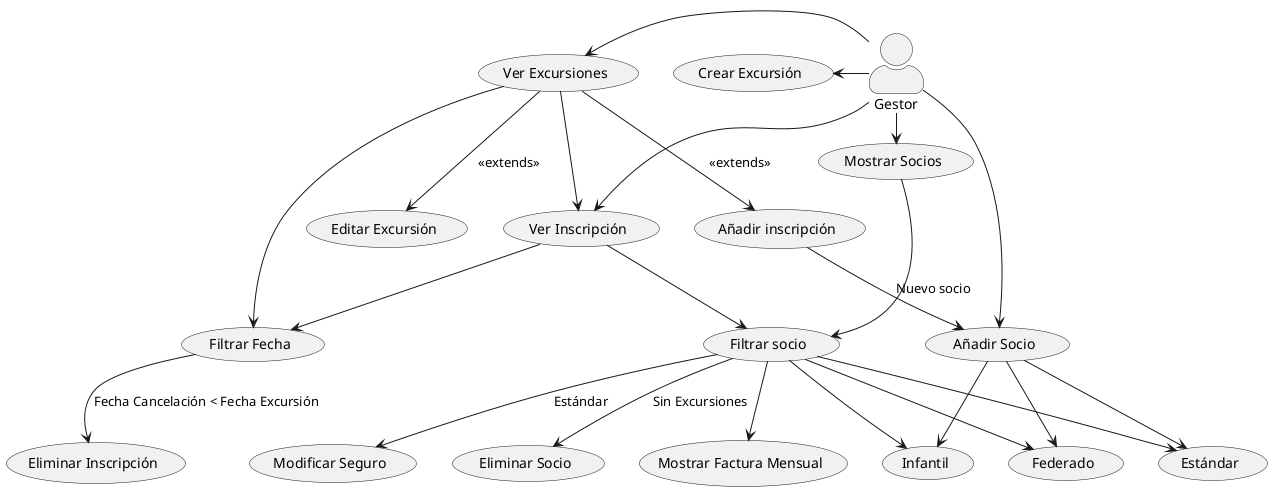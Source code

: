 @startuml
'https://plantuml.com/use-case-diagram
skinparam actorStyle awesome
:Gestor: as Admin

Admin --left-> (Crear Excursión)
Admin --left-> (Ver Excursiones)
(Ver Excursiones) -down-> (Editar Excursión) : <<extends>>
(Ver Excursiones) -down-> (Añadir inscripción) : <<extends>>


Admin -right-> (Mostrar Socios)
Admin -right-> (Añadir Socio)

(Añadir Socio) -down-> (Federado)
(Añadir Socio) -down-> (Estándar)
(Añadir Socio) -down-> (Infantil)

/'
(Mostrar Socios) -down-> (Federado)
(Mostrar Socios) -down-> (Estándar)
(Mostrar Socios) -down-> (Infantil)
'/

(Mostrar Socios) -right-> (Filtrar socio)

(Filtrar socio) -down-> (Federado)
(Filtrar socio) -down-> (Estándar)
(Filtrar socio) -down-> (Infantil)

(Filtrar socio) --> (Mostrar Factura Mensual)

/'Es necesaria la siguiente linea?
(Estándar) --> (Modificar Seguro)'/
(Filtrar socio) --> (Modificar Seguro) : Estándar

Admin --> (Ver Inscripción)
(Ver Excursiones) --> (Ver Inscripción)

(Ver Inscripción) --> (Filtrar socio)
(Ver Inscripción) --> (Filtrar Fecha)
(Filtrar Fecha) --> (Eliminar Inscripción) : "Fecha Cancelación < Fecha Excursión"

(Añadir inscripción) --> (Añadir Socio) : Nuevo socio

(Ver Excursiones) --> (Filtrar Fecha)

(Filtrar socio) --> (Eliminar Socio) : "Sin Excursiones"

@enduml